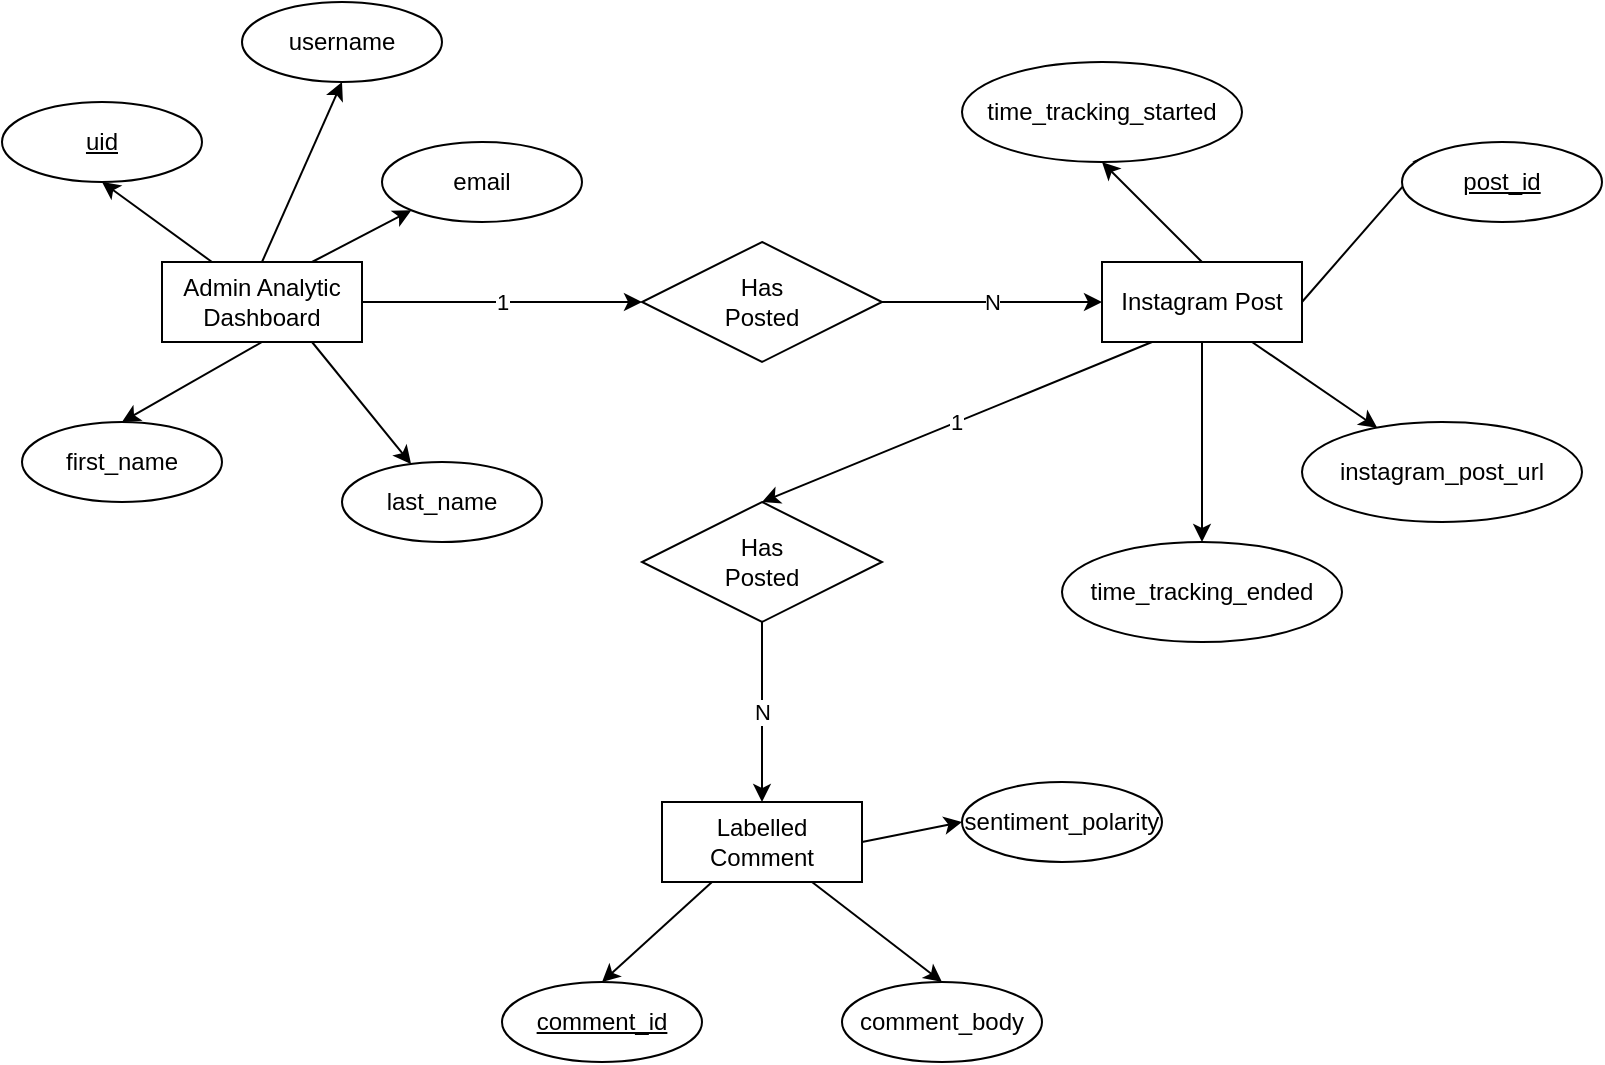 <mxfile version="13.6.5" type="github">
  <diagram id="zO_4V--RiIPV9rypi18u" name="Page-1">
    <mxGraphModel dx="979" dy="524" grid="1" gridSize="10" guides="1" tooltips="1" connect="1" arrows="1" fold="1" page="1" pageScale="1" pageWidth="827" pageHeight="1169" math="0" shadow="0">
      <root>
        <mxCell id="0" />
        <mxCell id="1" parent="0" />
        <mxCell id="ypStdLImDc7VV0W3vYd6-8" value="1" style="rounded=0;orthogonalLoop=1;jettySize=auto;html=1;exitX=1;exitY=0.5;exitDx=0;exitDy=0;entryX=0;entryY=0.5;entryDx=0;entryDy=0;" edge="1" parent="1" source="ypStdLImDc7VV0W3vYd6-1" target="ypStdLImDc7VV0W3vYd6-3">
          <mxGeometry relative="1" as="geometry" />
        </mxCell>
        <mxCell id="ypStdLImDc7VV0W3vYd6-22" style="rounded=0;orthogonalLoop=1;jettySize=auto;html=1;exitX=0.75;exitY=1;exitDx=0;exitDy=0;" edge="1" parent="1" source="ypStdLImDc7VV0W3vYd6-1" target="ypStdLImDc7VV0W3vYd6-16">
          <mxGeometry relative="1" as="geometry" />
        </mxCell>
        <mxCell id="ypStdLImDc7VV0W3vYd6-23" style="rounded=0;orthogonalLoop=1;jettySize=auto;html=1;exitX=0.5;exitY=1;exitDx=0;exitDy=0;entryX=0.5;entryY=0;entryDx=0;entryDy=0;" edge="1" parent="1" source="ypStdLImDc7VV0W3vYd6-1" target="ypStdLImDc7VV0W3vYd6-6">
          <mxGeometry relative="1" as="geometry" />
        </mxCell>
        <mxCell id="ypStdLImDc7VV0W3vYd6-24" style="rounded=0;orthogonalLoop=1;jettySize=auto;html=1;exitX=0.5;exitY=0;exitDx=0;exitDy=0;entryX=0.5;entryY=1;entryDx=0;entryDy=0;" edge="1" parent="1" source="ypStdLImDc7VV0W3vYd6-1" target="ypStdLImDc7VV0W3vYd6-17">
          <mxGeometry relative="1" as="geometry" />
        </mxCell>
        <mxCell id="ypStdLImDc7VV0W3vYd6-25" style="rounded=0;orthogonalLoop=1;jettySize=auto;html=1;exitX=0.75;exitY=0;exitDx=0;exitDy=0;entryX=0;entryY=1;entryDx=0;entryDy=0;" edge="1" parent="1" source="ypStdLImDc7VV0W3vYd6-1" target="ypStdLImDc7VV0W3vYd6-4">
          <mxGeometry relative="1" as="geometry" />
        </mxCell>
        <mxCell id="ypStdLImDc7VV0W3vYd6-26" style="rounded=0;orthogonalLoop=1;jettySize=auto;html=1;exitX=0.25;exitY=0;exitDx=0;exitDy=0;entryX=0.5;entryY=1;entryDx=0;entryDy=0;" edge="1" parent="1" source="ypStdLImDc7VV0W3vYd6-1" target="ypStdLImDc7VV0W3vYd6-5">
          <mxGeometry relative="1" as="geometry" />
        </mxCell>
        <mxCell id="ypStdLImDc7VV0W3vYd6-1" value="Admin Analytic&lt;br&gt;Dashboard" style="whiteSpace=wrap;html=1;align=center;" vertex="1" parent="1">
          <mxGeometry x="100" y="170" width="100" height="40" as="geometry" />
        </mxCell>
        <mxCell id="ypStdLImDc7VV0W3vYd6-13" value="N" style="rounded=0;orthogonalLoop=1;jettySize=auto;html=1;exitX=1;exitY=0.5;exitDx=0;exitDy=0;" edge="1" parent="1" source="ypStdLImDc7VV0W3vYd6-3" target="ypStdLImDc7VV0W3vYd6-9">
          <mxGeometry relative="1" as="geometry" />
        </mxCell>
        <mxCell id="ypStdLImDc7VV0W3vYd6-3" value="Has&lt;br&gt;Posted" style="shape=rhombus;perimeter=rhombusPerimeter;whiteSpace=wrap;html=1;align=center;" vertex="1" parent="1">
          <mxGeometry x="340" y="160" width="120" height="60" as="geometry" />
        </mxCell>
        <mxCell id="ypStdLImDc7VV0W3vYd6-4" value="email" style="ellipse;whiteSpace=wrap;html=1;align=center;" vertex="1" parent="1">
          <mxGeometry x="210" y="110" width="100" height="40" as="geometry" />
        </mxCell>
        <mxCell id="ypStdLImDc7VV0W3vYd6-5" value="uid" style="ellipse;whiteSpace=wrap;html=1;align=center;fontStyle=4;" vertex="1" parent="1">
          <mxGeometry x="20" y="90" width="100" height="40" as="geometry" />
        </mxCell>
        <mxCell id="ypStdLImDc7VV0W3vYd6-6" value="first_name" style="ellipse;whiteSpace=wrap;html=1;align=center;" vertex="1" parent="1">
          <mxGeometry x="30" y="250" width="100" height="40" as="geometry" />
        </mxCell>
        <mxCell id="ypStdLImDc7VV0W3vYd6-14" style="rounded=0;orthogonalLoop=1;jettySize=auto;html=1;exitX=0.5;exitY=0;exitDx=0;exitDy=0;entryX=0.5;entryY=1;entryDx=0;entryDy=0;" edge="1" parent="1" source="ypStdLImDc7VV0W3vYd6-9" target="ypStdLImDc7VV0W3vYd6-10">
          <mxGeometry relative="1" as="geometry" />
        </mxCell>
        <mxCell id="ypStdLImDc7VV0W3vYd6-15" style="rounded=0;orthogonalLoop=1;jettySize=auto;html=1;exitX=0.5;exitY=1;exitDx=0;exitDy=0;entryX=0.5;entryY=0;entryDx=0;entryDy=0;" edge="1" parent="1" source="ypStdLImDc7VV0W3vYd6-9" target="ypStdLImDc7VV0W3vYd6-11">
          <mxGeometry relative="1" as="geometry" />
        </mxCell>
        <mxCell id="ypStdLImDc7VV0W3vYd6-30" style="rounded=0;orthogonalLoop=1;jettySize=auto;html=1;exitX=0.75;exitY=1;exitDx=0;exitDy=0;" edge="1" parent="1" source="ypStdLImDc7VV0W3vYd6-9" target="ypStdLImDc7VV0W3vYd6-27">
          <mxGeometry relative="1" as="geometry" />
        </mxCell>
        <mxCell id="ypStdLImDc7VV0W3vYd6-32" style="rounded=0;orthogonalLoop=1;jettySize=auto;html=1;exitX=1;exitY=0.5;exitDx=0;exitDy=0;entryX=0;entryY=0;entryDx=0;entryDy=0;" edge="1" parent="1" source="ypStdLImDc7VV0W3vYd6-9" target="ypStdLImDc7VV0W3vYd6-31">
          <mxGeometry relative="1" as="geometry" />
        </mxCell>
        <mxCell id="ypStdLImDc7VV0W3vYd6-35" value="1" style="edgeStyle=none;rounded=0;orthogonalLoop=1;jettySize=auto;html=1;exitX=0.25;exitY=1;exitDx=0;exitDy=0;entryX=0.5;entryY=0;entryDx=0;entryDy=0;" edge="1" parent="1" source="ypStdLImDc7VV0W3vYd6-9" target="ypStdLImDc7VV0W3vYd6-34">
          <mxGeometry relative="1" as="geometry" />
        </mxCell>
        <mxCell id="ypStdLImDc7VV0W3vYd6-9" value="Instagram Post" style="whiteSpace=wrap;html=1;align=center;" vertex="1" parent="1">
          <mxGeometry x="570" y="170" width="100" height="40" as="geometry" />
        </mxCell>
        <mxCell id="ypStdLImDc7VV0W3vYd6-10" value="time_tracking_started" style="ellipse;whiteSpace=wrap;html=1;align=center;" vertex="1" parent="1">
          <mxGeometry x="500" y="70" width="140" height="50" as="geometry" />
        </mxCell>
        <mxCell id="ypStdLImDc7VV0W3vYd6-11" value="time_tracking_ended" style="ellipse;whiteSpace=wrap;html=1;align=center;" vertex="1" parent="1">
          <mxGeometry x="550" y="310" width="140" height="50" as="geometry" />
        </mxCell>
        <mxCell id="ypStdLImDc7VV0W3vYd6-16" value="last_name" style="ellipse;whiteSpace=wrap;html=1;align=center;" vertex="1" parent="1">
          <mxGeometry x="190" y="270" width="100" height="40" as="geometry" />
        </mxCell>
        <mxCell id="ypStdLImDc7VV0W3vYd6-17" value="username" style="ellipse;whiteSpace=wrap;html=1;align=center;" vertex="1" parent="1">
          <mxGeometry x="140" y="40" width="100" height="40" as="geometry" />
        </mxCell>
        <mxCell id="ypStdLImDc7VV0W3vYd6-27" value="instagram_post_url" style="ellipse;whiteSpace=wrap;html=1;align=center;" vertex="1" parent="1">
          <mxGeometry x="670" y="250" width="140" height="50" as="geometry" />
        </mxCell>
        <mxCell id="ypStdLImDc7VV0W3vYd6-31" value="post_id" style="ellipse;whiteSpace=wrap;html=1;align=center;fontStyle=4;" vertex="1" parent="1">
          <mxGeometry x="720" y="110" width="100" height="40" as="geometry" />
        </mxCell>
        <mxCell id="ypStdLImDc7VV0W3vYd6-37" value="N" style="edgeStyle=none;rounded=0;orthogonalLoop=1;jettySize=auto;html=1;exitX=0.5;exitY=1;exitDx=0;exitDy=0;" edge="1" parent="1" source="ypStdLImDc7VV0W3vYd6-34" target="ypStdLImDc7VV0W3vYd6-36">
          <mxGeometry relative="1" as="geometry" />
        </mxCell>
        <mxCell id="ypStdLImDc7VV0W3vYd6-34" value="Has&lt;br&gt;Posted" style="shape=rhombus;perimeter=rhombusPerimeter;whiteSpace=wrap;html=1;align=center;" vertex="1" parent="1">
          <mxGeometry x="340" y="290" width="120" height="60" as="geometry" />
        </mxCell>
        <mxCell id="ypStdLImDc7VV0W3vYd6-42" style="edgeStyle=none;rounded=0;orthogonalLoop=1;jettySize=auto;html=1;exitX=0.25;exitY=1;exitDx=0;exitDy=0;entryX=0.5;entryY=0;entryDx=0;entryDy=0;" edge="1" parent="1" source="ypStdLImDc7VV0W3vYd6-36" target="ypStdLImDc7VV0W3vYd6-41">
          <mxGeometry relative="1" as="geometry" />
        </mxCell>
        <mxCell id="ypStdLImDc7VV0W3vYd6-43" style="edgeStyle=none;rounded=0;orthogonalLoop=1;jettySize=auto;html=1;exitX=0.75;exitY=1;exitDx=0;exitDy=0;entryX=0.5;entryY=0;entryDx=0;entryDy=0;" edge="1" parent="1" source="ypStdLImDc7VV0W3vYd6-36" target="ypStdLImDc7VV0W3vYd6-40">
          <mxGeometry relative="1" as="geometry" />
        </mxCell>
        <mxCell id="ypStdLImDc7VV0W3vYd6-45" style="edgeStyle=none;rounded=0;orthogonalLoop=1;jettySize=auto;html=1;exitX=1;exitY=0.5;exitDx=0;exitDy=0;entryX=0;entryY=0.5;entryDx=0;entryDy=0;" edge="1" parent="1" source="ypStdLImDc7VV0W3vYd6-36" target="ypStdLImDc7VV0W3vYd6-44">
          <mxGeometry relative="1" as="geometry" />
        </mxCell>
        <mxCell id="ypStdLImDc7VV0W3vYd6-36" value="Labelled Comment" style="whiteSpace=wrap;html=1;align=center;" vertex="1" parent="1">
          <mxGeometry x="350" y="440" width="100" height="40" as="geometry" />
        </mxCell>
        <mxCell id="ypStdLImDc7VV0W3vYd6-40" value="comment_body" style="ellipse;whiteSpace=wrap;html=1;align=center;" vertex="1" parent="1">
          <mxGeometry x="440" y="530" width="100" height="40" as="geometry" />
        </mxCell>
        <mxCell id="ypStdLImDc7VV0W3vYd6-41" value="comment_id" style="ellipse;whiteSpace=wrap;html=1;align=center;fontStyle=4;" vertex="1" parent="1">
          <mxGeometry x="270" y="530" width="100" height="40" as="geometry" />
        </mxCell>
        <mxCell id="ypStdLImDc7VV0W3vYd6-44" value="sentiment_polarity" style="ellipse;whiteSpace=wrap;html=1;align=center;" vertex="1" parent="1">
          <mxGeometry x="500" y="430" width="100" height="40" as="geometry" />
        </mxCell>
      </root>
    </mxGraphModel>
  </diagram>
</mxfile>
